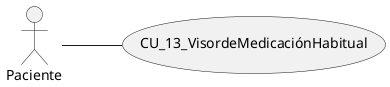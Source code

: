 @startuml
left to right direction

 actor Paciente
  Paciente -- (CU_13_VisordeMedicaciónHabitual)

@enduml